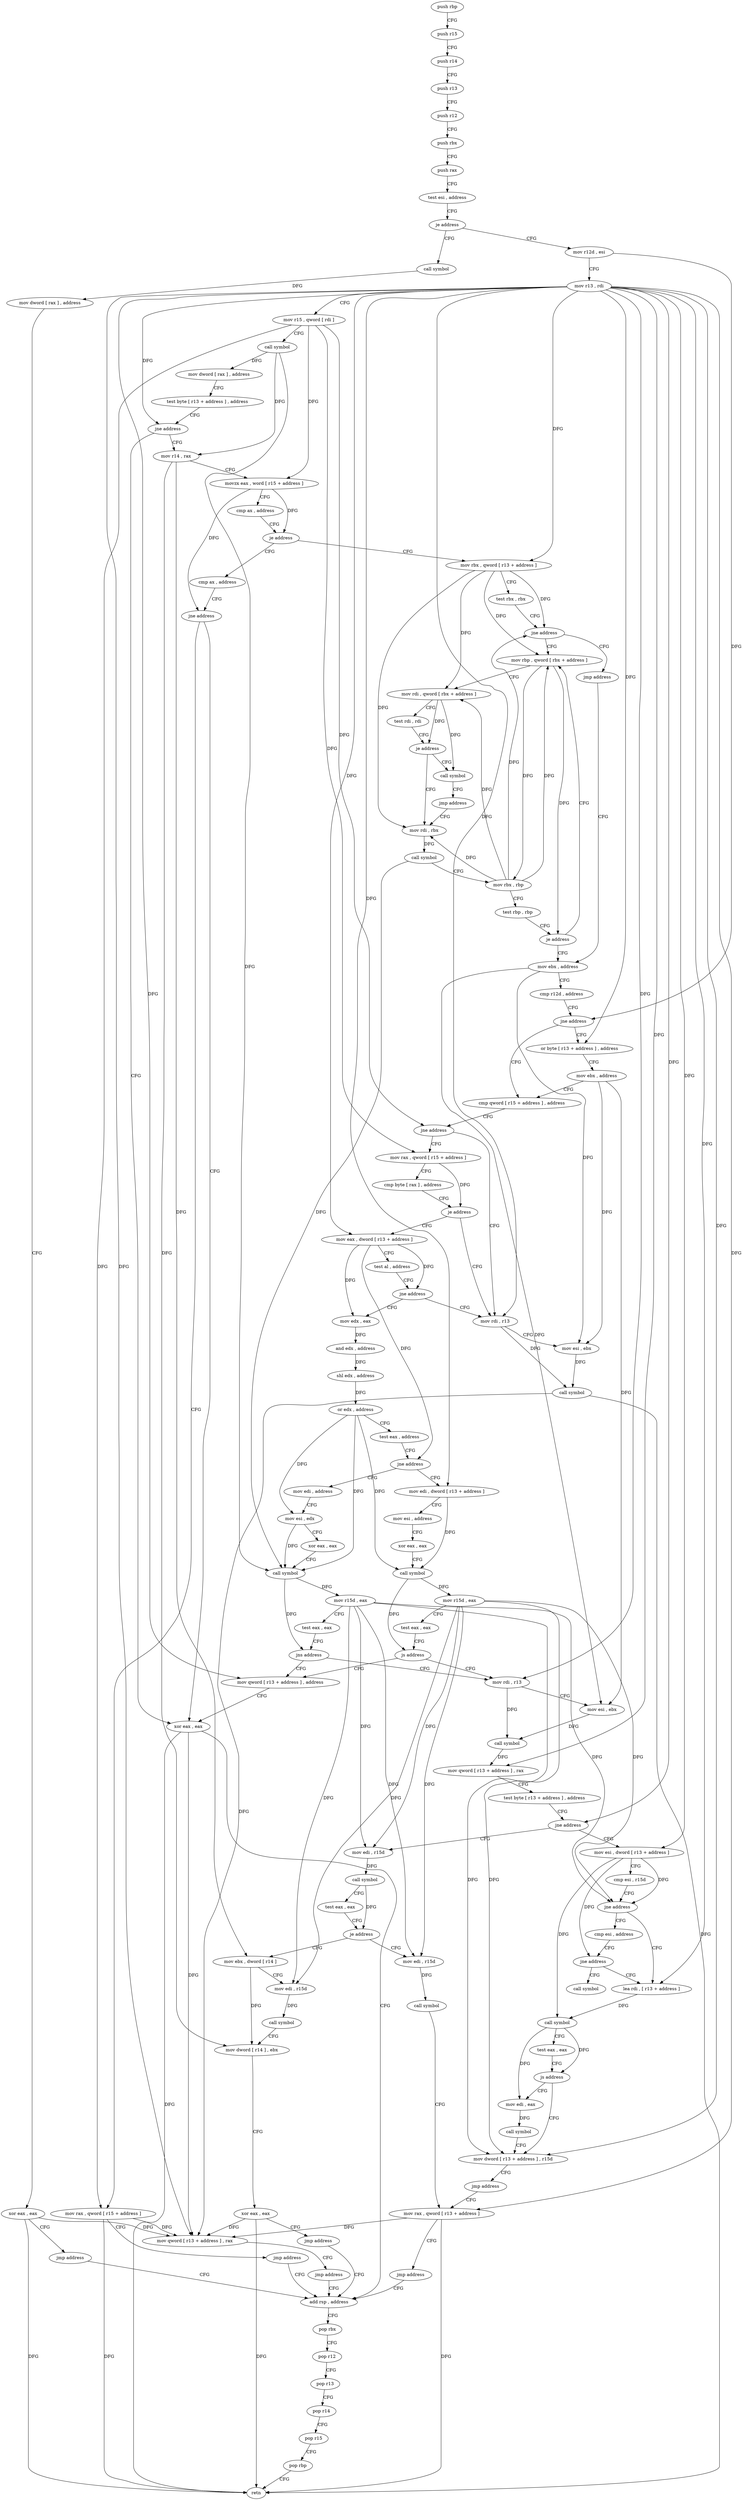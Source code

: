 digraph "func" {
"4278960" [label = "push rbp" ]
"4278961" [label = "push r15" ]
"4278963" [label = "push r14" ]
"4278965" [label = "push r13" ]
"4278967" [label = "push r12" ]
"4278969" [label = "push rbx" ]
"4278970" [label = "push rax" ]
"4278971" [label = "test esi , address" ]
"4278977" [label = "je address" ]
"4278997" [label = "mov r12d , esi" ]
"4278979" [label = "call symbol" ]
"4279000" [label = "mov r13 , rdi" ]
"4279003" [label = "mov r15 , qword [ rdi ]" ]
"4279006" [label = "call symbol" ]
"4279011" [label = "mov dword [ rax ] , address" ]
"4279017" [label = "test byte [ r13 + address ] , address" ]
"4279022" [label = "jne address" ]
"4279206" [label = "xor eax , eax" ]
"4279028" [label = "mov r14 , rax" ]
"4278984" [label = "mov dword [ rax ] , address" ]
"4278990" [label = "xor eax , eax" ]
"4278992" [label = "jmp address" ]
"4279208" [label = "add rsp , address" ]
"4279031" [label = "movzx eax , word [ r15 + address ]" ]
"4279036" [label = "cmp ax , address" ]
"4279040" [label = "je address" ]
"4279061" [label = "mov rbx , qword [ r13 + address ]" ]
"4279042" [label = "cmp ax , address" ]
"4279212" [label = "pop rbx" ]
"4279213" [label = "pop r12" ]
"4279215" [label = "pop r13" ]
"4279217" [label = "pop r14" ]
"4279219" [label = "pop r15" ]
"4279221" [label = "pop rbp" ]
"4279222" [label = "retn" ]
"4279065" [label = "test rbx , rbx" ]
"4279068" [label = "jne address" ]
"4279088" [label = "mov rbp , qword [ rbx + address ]" ]
"4279070" [label = "jmp address" ]
"4279046" [label = "jne address" ]
"4279052" [label = "mov rax , qword [ r15 + address ]" ]
"4279092" [label = "mov rdi , qword [ rbx + address ]" ]
"4279096" [label = "test rdi , rdi" ]
"4279099" [label = "je address" ]
"4279072" [label = "mov rdi , rbx" ]
"4279101" [label = "call symbol" ]
"4279108" [label = "mov ebx , address" ]
"4279056" [label = "jmp address" ]
"4279075" [label = "call symbol" ]
"4279080" [label = "mov rbx , rbp" ]
"4279083" [label = "test rbp , rbp" ]
"4279086" [label = "je address" ]
"4279106" [label = "jmp address" ]
"4279113" [label = "cmp r12d , address" ]
"4279120" [label = "jne address" ]
"4279132" [label = "cmp qword [ r15 + address ] , address" ]
"4279122" [label = "or byte [ r13 + address ] , address" ]
"4279137" [label = "jne address" ]
"4279223" [label = "mov rdi , r13" ]
"4279139" [label = "mov rax , qword [ r15 + address ]" ]
"4279127" [label = "mov ebx , address" ]
"4279226" [label = "mov esi , ebx" ]
"4279228" [label = "call symbol" ]
"4279233" [label = "mov qword [ r13 + address ] , rax" ]
"4279237" [label = "jmp address" ]
"4279143" [label = "cmp byte [ rax ] , address" ]
"4279146" [label = "je address" ]
"4279148" [label = "mov eax , dword [ r13 + address ]" ]
"4279152" [label = "test al , address" ]
"4279154" [label = "jne address" ]
"4279156" [label = "mov edx , eax" ]
"4279158" [label = "and edx , address" ]
"4279161" [label = "shl edx , address" ]
"4279164" [label = "or edx , address" ]
"4279170" [label = "test eax , address" ]
"4279175" [label = "jne address" ]
"4279239" [label = "mov edi , dword [ r13 + address ]" ]
"4279177" [label = "mov edi , address" ]
"4279243" [label = "mov esi , address" ]
"4279248" [label = "xor eax , eax" ]
"4279250" [label = "call symbol" ]
"4279255" [label = "mov r15d , eax" ]
"4279258" [label = "test eax , eax" ]
"4279260" [label = "js address" ]
"4279198" [label = "mov qword [ r13 + address ] , address" ]
"4279262" [label = "mov rdi , r13" ]
"4279182" [label = "mov esi , edx" ]
"4279184" [label = "xor eax , eax" ]
"4279186" [label = "call symbol" ]
"4279191" [label = "mov r15d , eax" ]
"4279194" [label = "test eax , eax" ]
"4279196" [label = "jns address" ]
"4279265" [label = "mov esi , ebx" ]
"4279267" [label = "call symbol" ]
"4279272" [label = "mov qword [ r13 + address ] , rax" ]
"4279276" [label = "test byte [ r13 + address ] , address" ]
"4279281" [label = "jne address" ]
"4279313" [label = "mov esi , dword [ r13 + address ]" ]
"4279283" [label = "mov edi , r15d" ]
"4279317" [label = "cmp esi , r15d" ]
"4279320" [label = "jne address" ]
"4279327" [label = "lea rdi , [ r13 + address ]" ]
"4279322" [label = "cmp esi , address" ]
"4279286" [label = "call symbol" ]
"4279291" [label = "test eax , eax" ]
"4279293" [label = "je address" ]
"4279353" [label = "mov edi , r15d" ]
"4279295" [label = "mov ebx , dword [ r14 ]" ]
"4279331" [label = "call symbol" ]
"4279336" [label = "test eax , eax" ]
"4279338" [label = "js address" ]
"4279347" [label = "mov dword [ r13 + address ] , r15d" ]
"4279340" [label = "mov edi , eax" ]
"4279325" [label = "jne address" ]
"4279370" [label = "call symbol" ]
"4279356" [label = "call symbol" ]
"4279361" [label = "mov rax , qword [ r13 + address ]" ]
"4279298" [label = "mov edi , r15d" ]
"4279301" [label = "call symbol" ]
"4279306" [label = "mov dword [ r14 ] , ebx" ]
"4279309" [label = "xor eax , eax" ]
"4279311" [label = "jmp address" ]
"4279351" [label = "jmp address" ]
"4279342" [label = "call symbol" ]
"4279365" [label = "jmp address" ]
"4278960" -> "4278961" [ label = "CFG" ]
"4278961" -> "4278963" [ label = "CFG" ]
"4278963" -> "4278965" [ label = "CFG" ]
"4278965" -> "4278967" [ label = "CFG" ]
"4278967" -> "4278969" [ label = "CFG" ]
"4278969" -> "4278970" [ label = "CFG" ]
"4278970" -> "4278971" [ label = "CFG" ]
"4278971" -> "4278977" [ label = "CFG" ]
"4278977" -> "4278997" [ label = "CFG" ]
"4278977" -> "4278979" [ label = "CFG" ]
"4278997" -> "4279000" [ label = "CFG" ]
"4278997" -> "4279120" [ label = "DFG" ]
"4278979" -> "4278984" [ label = "DFG" ]
"4279000" -> "4279003" [ label = "CFG" ]
"4279000" -> "4279022" [ label = "DFG" ]
"4279000" -> "4279061" [ label = "DFG" ]
"4279000" -> "4279122" [ label = "DFG" ]
"4279000" -> "4279223" [ label = "DFG" ]
"4279000" -> "4279233" [ label = "DFG" ]
"4279000" -> "4279148" [ label = "DFG" ]
"4279000" -> "4279239" [ label = "DFG" ]
"4279000" -> "4279198" [ label = "DFG" ]
"4279000" -> "4279262" [ label = "DFG" ]
"4279000" -> "4279272" [ label = "DFG" ]
"4279000" -> "4279281" [ label = "DFG" ]
"4279000" -> "4279313" [ label = "DFG" ]
"4279000" -> "4279327" [ label = "DFG" ]
"4279000" -> "4279347" [ label = "DFG" ]
"4279000" -> "4279361" [ label = "DFG" ]
"4279003" -> "4279006" [ label = "CFG" ]
"4279003" -> "4279031" [ label = "DFG" ]
"4279003" -> "4279052" [ label = "DFG" ]
"4279003" -> "4279137" [ label = "DFG" ]
"4279003" -> "4279139" [ label = "DFG" ]
"4279006" -> "4279011" [ label = "DFG" ]
"4279006" -> "4279028" [ label = "DFG" ]
"4279006" -> "4279186" [ label = "DFG" ]
"4279011" -> "4279017" [ label = "CFG" ]
"4279017" -> "4279022" [ label = "CFG" ]
"4279022" -> "4279206" [ label = "CFG" ]
"4279022" -> "4279028" [ label = "CFG" ]
"4279206" -> "4279208" [ label = "CFG" ]
"4279206" -> "4279222" [ label = "DFG" ]
"4279206" -> "4279233" [ label = "DFG" ]
"4279028" -> "4279031" [ label = "CFG" ]
"4279028" -> "4279295" [ label = "DFG" ]
"4279028" -> "4279306" [ label = "DFG" ]
"4278984" -> "4278990" [ label = "CFG" ]
"4278990" -> "4278992" [ label = "CFG" ]
"4278990" -> "4279222" [ label = "DFG" ]
"4278990" -> "4279233" [ label = "DFG" ]
"4278992" -> "4279208" [ label = "CFG" ]
"4279208" -> "4279212" [ label = "CFG" ]
"4279031" -> "4279036" [ label = "CFG" ]
"4279031" -> "4279040" [ label = "DFG" ]
"4279031" -> "4279046" [ label = "DFG" ]
"4279036" -> "4279040" [ label = "CFG" ]
"4279040" -> "4279061" [ label = "CFG" ]
"4279040" -> "4279042" [ label = "CFG" ]
"4279061" -> "4279065" [ label = "CFG" ]
"4279061" -> "4279068" [ label = "DFG" ]
"4279061" -> "4279088" [ label = "DFG" ]
"4279061" -> "4279092" [ label = "DFG" ]
"4279061" -> "4279072" [ label = "DFG" ]
"4279042" -> "4279046" [ label = "CFG" ]
"4279212" -> "4279213" [ label = "CFG" ]
"4279213" -> "4279215" [ label = "CFG" ]
"4279215" -> "4279217" [ label = "CFG" ]
"4279217" -> "4279219" [ label = "CFG" ]
"4279219" -> "4279221" [ label = "CFG" ]
"4279221" -> "4279222" [ label = "CFG" ]
"4279065" -> "4279068" [ label = "CFG" ]
"4279068" -> "4279088" [ label = "CFG" ]
"4279068" -> "4279070" [ label = "CFG" ]
"4279088" -> "4279092" [ label = "CFG" ]
"4279088" -> "4279080" [ label = "DFG" ]
"4279088" -> "4279086" [ label = "DFG" ]
"4279070" -> "4279108" [ label = "CFG" ]
"4279046" -> "4279206" [ label = "CFG" ]
"4279046" -> "4279052" [ label = "CFG" ]
"4279052" -> "4279056" [ label = "CFG" ]
"4279052" -> "4279222" [ label = "DFG" ]
"4279052" -> "4279233" [ label = "DFG" ]
"4279092" -> "4279096" [ label = "CFG" ]
"4279092" -> "4279099" [ label = "DFG" ]
"4279092" -> "4279101" [ label = "DFG" ]
"4279096" -> "4279099" [ label = "CFG" ]
"4279099" -> "4279072" [ label = "CFG" ]
"4279099" -> "4279101" [ label = "CFG" ]
"4279072" -> "4279075" [ label = "DFG" ]
"4279101" -> "4279106" [ label = "CFG" ]
"4279108" -> "4279113" [ label = "CFG" ]
"4279108" -> "4279226" [ label = "DFG" ]
"4279108" -> "4279265" [ label = "DFG" ]
"4279056" -> "4279208" [ label = "CFG" ]
"4279075" -> "4279080" [ label = "CFG" ]
"4279075" -> "4279186" [ label = "DFG" ]
"4279080" -> "4279083" [ label = "CFG" ]
"4279080" -> "4279068" [ label = "DFG" ]
"4279080" -> "4279088" [ label = "DFG" ]
"4279080" -> "4279092" [ label = "DFG" ]
"4279080" -> "4279072" [ label = "DFG" ]
"4279083" -> "4279086" [ label = "CFG" ]
"4279086" -> "4279108" [ label = "CFG" ]
"4279086" -> "4279088" [ label = "CFG" ]
"4279106" -> "4279072" [ label = "CFG" ]
"4279113" -> "4279120" [ label = "CFG" ]
"4279120" -> "4279132" [ label = "CFG" ]
"4279120" -> "4279122" [ label = "CFG" ]
"4279132" -> "4279137" [ label = "CFG" ]
"4279122" -> "4279127" [ label = "CFG" ]
"4279137" -> "4279223" [ label = "CFG" ]
"4279137" -> "4279139" [ label = "CFG" ]
"4279223" -> "4279226" [ label = "CFG" ]
"4279223" -> "4279228" [ label = "DFG" ]
"4279139" -> "4279143" [ label = "CFG" ]
"4279139" -> "4279146" [ label = "DFG" ]
"4279127" -> "4279132" [ label = "CFG" ]
"4279127" -> "4279226" [ label = "DFG" ]
"4279127" -> "4279265" [ label = "DFG" ]
"4279226" -> "4279228" [ label = "DFG" ]
"4279228" -> "4279233" [ label = "DFG" ]
"4279228" -> "4279222" [ label = "DFG" ]
"4279233" -> "4279237" [ label = "CFG" ]
"4279237" -> "4279208" [ label = "CFG" ]
"4279143" -> "4279146" [ label = "CFG" ]
"4279146" -> "4279223" [ label = "CFG" ]
"4279146" -> "4279148" [ label = "CFG" ]
"4279148" -> "4279152" [ label = "CFG" ]
"4279148" -> "4279154" [ label = "DFG" ]
"4279148" -> "4279156" [ label = "DFG" ]
"4279148" -> "4279175" [ label = "DFG" ]
"4279152" -> "4279154" [ label = "CFG" ]
"4279154" -> "4279223" [ label = "CFG" ]
"4279154" -> "4279156" [ label = "CFG" ]
"4279156" -> "4279158" [ label = "DFG" ]
"4279158" -> "4279161" [ label = "DFG" ]
"4279161" -> "4279164" [ label = "DFG" ]
"4279164" -> "4279170" [ label = "CFG" ]
"4279164" -> "4279250" [ label = "DFG" ]
"4279164" -> "4279182" [ label = "DFG" ]
"4279164" -> "4279186" [ label = "DFG" ]
"4279170" -> "4279175" [ label = "CFG" ]
"4279175" -> "4279239" [ label = "CFG" ]
"4279175" -> "4279177" [ label = "CFG" ]
"4279239" -> "4279243" [ label = "CFG" ]
"4279239" -> "4279250" [ label = "DFG" ]
"4279177" -> "4279182" [ label = "CFG" ]
"4279243" -> "4279248" [ label = "CFG" ]
"4279248" -> "4279250" [ label = "CFG" ]
"4279250" -> "4279255" [ label = "DFG" ]
"4279250" -> "4279260" [ label = "DFG" ]
"4279255" -> "4279258" [ label = "CFG" ]
"4279255" -> "4279320" [ label = "DFG" ]
"4279255" -> "4279283" [ label = "DFG" ]
"4279255" -> "4279353" [ label = "DFG" ]
"4279255" -> "4279298" [ label = "DFG" ]
"4279255" -> "4279347" [ label = "DFG" ]
"4279258" -> "4279260" [ label = "CFG" ]
"4279260" -> "4279198" [ label = "CFG" ]
"4279260" -> "4279262" [ label = "CFG" ]
"4279198" -> "4279206" [ label = "CFG" ]
"4279262" -> "4279265" [ label = "CFG" ]
"4279262" -> "4279267" [ label = "DFG" ]
"4279182" -> "4279184" [ label = "CFG" ]
"4279182" -> "4279186" [ label = "DFG" ]
"4279184" -> "4279186" [ label = "CFG" ]
"4279186" -> "4279191" [ label = "DFG" ]
"4279186" -> "4279196" [ label = "DFG" ]
"4279191" -> "4279194" [ label = "CFG" ]
"4279191" -> "4279320" [ label = "DFG" ]
"4279191" -> "4279283" [ label = "DFG" ]
"4279191" -> "4279353" [ label = "DFG" ]
"4279191" -> "4279298" [ label = "DFG" ]
"4279191" -> "4279347" [ label = "DFG" ]
"4279194" -> "4279196" [ label = "CFG" ]
"4279196" -> "4279262" [ label = "CFG" ]
"4279196" -> "4279198" [ label = "CFG" ]
"4279265" -> "4279267" [ label = "DFG" ]
"4279267" -> "4279272" [ label = "DFG" ]
"4279272" -> "4279276" [ label = "CFG" ]
"4279276" -> "4279281" [ label = "CFG" ]
"4279281" -> "4279313" [ label = "CFG" ]
"4279281" -> "4279283" [ label = "CFG" ]
"4279313" -> "4279317" [ label = "CFG" ]
"4279313" -> "4279320" [ label = "DFG" ]
"4279313" -> "4279331" [ label = "DFG" ]
"4279313" -> "4279325" [ label = "DFG" ]
"4279283" -> "4279286" [ label = "DFG" ]
"4279317" -> "4279320" [ label = "CFG" ]
"4279320" -> "4279327" [ label = "CFG" ]
"4279320" -> "4279322" [ label = "CFG" ]
"4279327" -> "4279331" [ label = "DFG" ]
"4279322" -> "4279325" [ label = "CFG" ]
"4279286" -> "4279291" [ label = "CFG" ]
"4279286" -> "4279293" [ label = "DFG" ]
"4279291" -> "4279293" [ label = "CFG" ]
"4279293" -> "4279353" [ label = "CFG" ]
"4279293" -> "4279295" [ label = "CFG" ]
"4279353" -> "4279356" [ label = "DFG" ]
"4279295" -> "4279298" [ label = "CFG" ]
"4279295" -> "4279306" [ label = "DFG" ]
"4279331" -> "4279336" [ label = "CFG" ]
"4279331" -> "4279338" [ label = "DFG" ]
"4279331" -> "4279340" [ label = "DFG" ]
"4279336" -> "4279338" [ label = "CFG" ]
"4279338" -> "4279347" [ label = "CFG" ]
"4279338" -> "4279340" [ label = "CFG" ]
"4279347" -> "4279351" [ label = "CFG" ]
"4279340" -> "4279342" [ label = "DFG" ]
"4279325" -> "4279370" [ label = "CFG" ]
"4279325" -> "4279327" [ label = "CFG" ]
"4279356" -> "4279361" [ label = "CFG" ]
"4279361" -> "4279365" [ label = "CFG" ]
"4279361" -> "4279233" [ label = "DFG" ]
"4279361" -> "4279222" [ label = "DFG" ]
"4279298" -> "4279301" [ label = "DFG" ]
"4279301" -> "4279306" [ label = "CFG" ]
"4279306" -> "4279309" [ label = "CFG" ]
"4279309" -> "4279311" [ label = "CFG" ]
"4279309" -> "4279233" [ label = "DFG" ]
"4279309" -> "4279222" [ label = "DFG" ]
"4279311" -> "4279208" [ label = "CFG" ]
"4279351" -> "4279361" [ label = "CFG" ]
"4279342" -> "4279347" [ label = "CFG" ]
"4279365" -> "4279208" [ label = "CFG" ]
}
